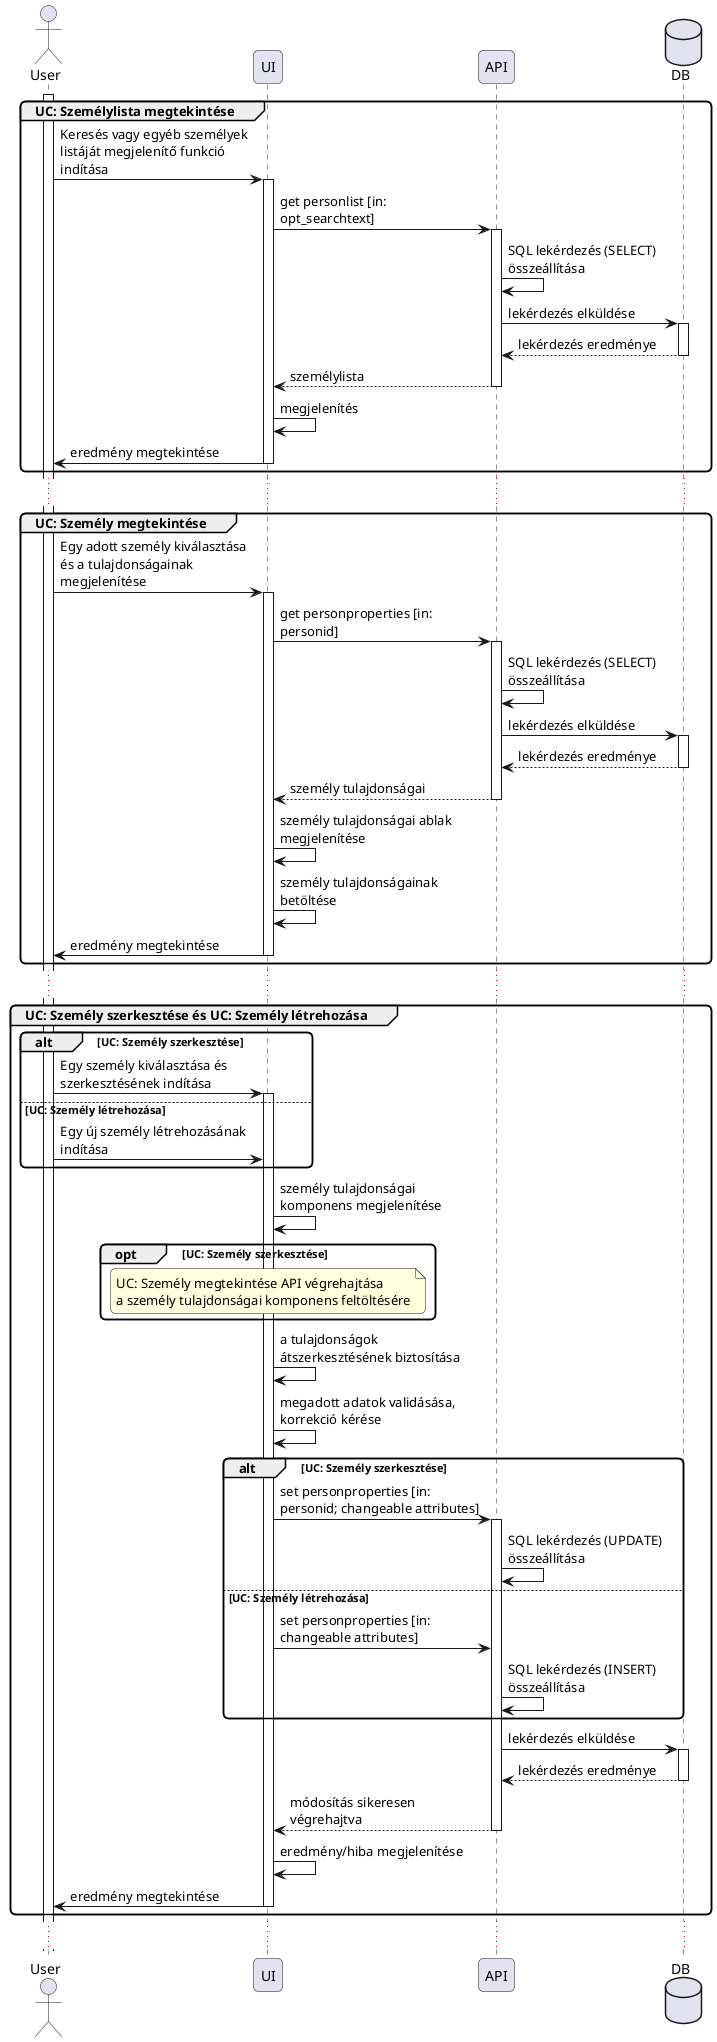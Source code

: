 @startuml

skinparam responseMessageBelowArrow true
skinparam maxMessageSize 200
skinparam roundcorner 10
skinparam ParticipantPadding 20
skinparam BoxPadding 10

actor User as U_User
participant UI as P_UI
participant API as P_API
database DB as D_DB

activate U_User


group UC: Személylista megtekintése
    U_User->P_UI : Keresés vagy egyéb személyek listáját megjelenítő funkció indítása
    activate P_UI
        P_UI->P_API : get personlist [in: opt_searchtext]
        activate P_API
            P_API->P_API : SQL lekérdezés (SELECT) összeállítása
            P_API->D_DB : lekérdezés elküldése
            activate D_DB
                return lekérdezés eredménye
            deactivate D_DB
            P_API-->P_UI : személylista
        deactivate P_API
        P_UI->P_UI : megjelenítés
        P_UI -> U_User : eredmény megtekintése
    deactivate P_UI
end
...
group UC: Személy megtekintése
    U_User->P_UI : Egy adott személy kiválasztása és a tulajdonságainak megjelenítése
    activate P_UI
        P_UI->P_API : get personproperties [in: personid]
        activate P_API
            P_API->P_API : SQL lekérdezés (SELECT) összeállítása
            P_API->D_DB : lekérdezés elküldése
            activate D_DB
                return lekérdezés eredménye
            deactivate D_DB
            P_API-->P_UI : személy tulajdonságai
        deactivate P_API
        P_UI->P_UI : személy tulajdonságai ablak megjelenítése
        P_UI->P_UI : személy tulajdonságainak betöltése
        P_UI -> U_User : eredmény megtekintése
    deactivate P_UI
end
...

group UC: Személy szerkesztése és UC: Személy létrehozása
    alt UC: Személy szerkesztése
        U_User->P_UI : Egy személy kiválasztása és szerkesztésének indítása
        activate P_UI
    else UC: Személy létrehozása
        U_User->P_UI : Egy új személy létrehozásának indítása
    end
    activate P_UI
        P_UI->P_UI : személy tulajdonságai komponens megjelenítése
        opt UC: Személy szerkesztése
            note over P_UI : UC: Személy megtekintése API végrehajtása \na személy tulajdonságai komponens feltöltésére
        end
        P_UI->P_UI : a tulajdonságok átszerkesztésének biztosítása
        P_UI->P_UI : megadott adatok validásása, korrekció kérése
        alt UC: Személy szerkesztése
            P_UI->P_API : set personproperties [in: personid; changeable attributes] 
            activate P_API
                P_API->P_API : SQL lekérdezés (UPDATE) összeállítása
        else UC: Személy létrehozása
                P_UI->P_API : set personproperties [in: changeable attributes]
                P_API->P_API : SQL lekérdezés (INSERT) összeállítása
        end
                P_API->D_DB : lekérdezés elküldése
                activate D_DB
                    return lekérdezés eredménye
                deactivate D_DB
                P_API-->P_UI : módosítás sikeresen végrehajtva
        deactivate P_API
        P_UI->P_UI : eredmény/hiba megjelenítése
        P_UI -> U_User : eredmény megtekintése
    deactivate P_UI
end
...

@enduml